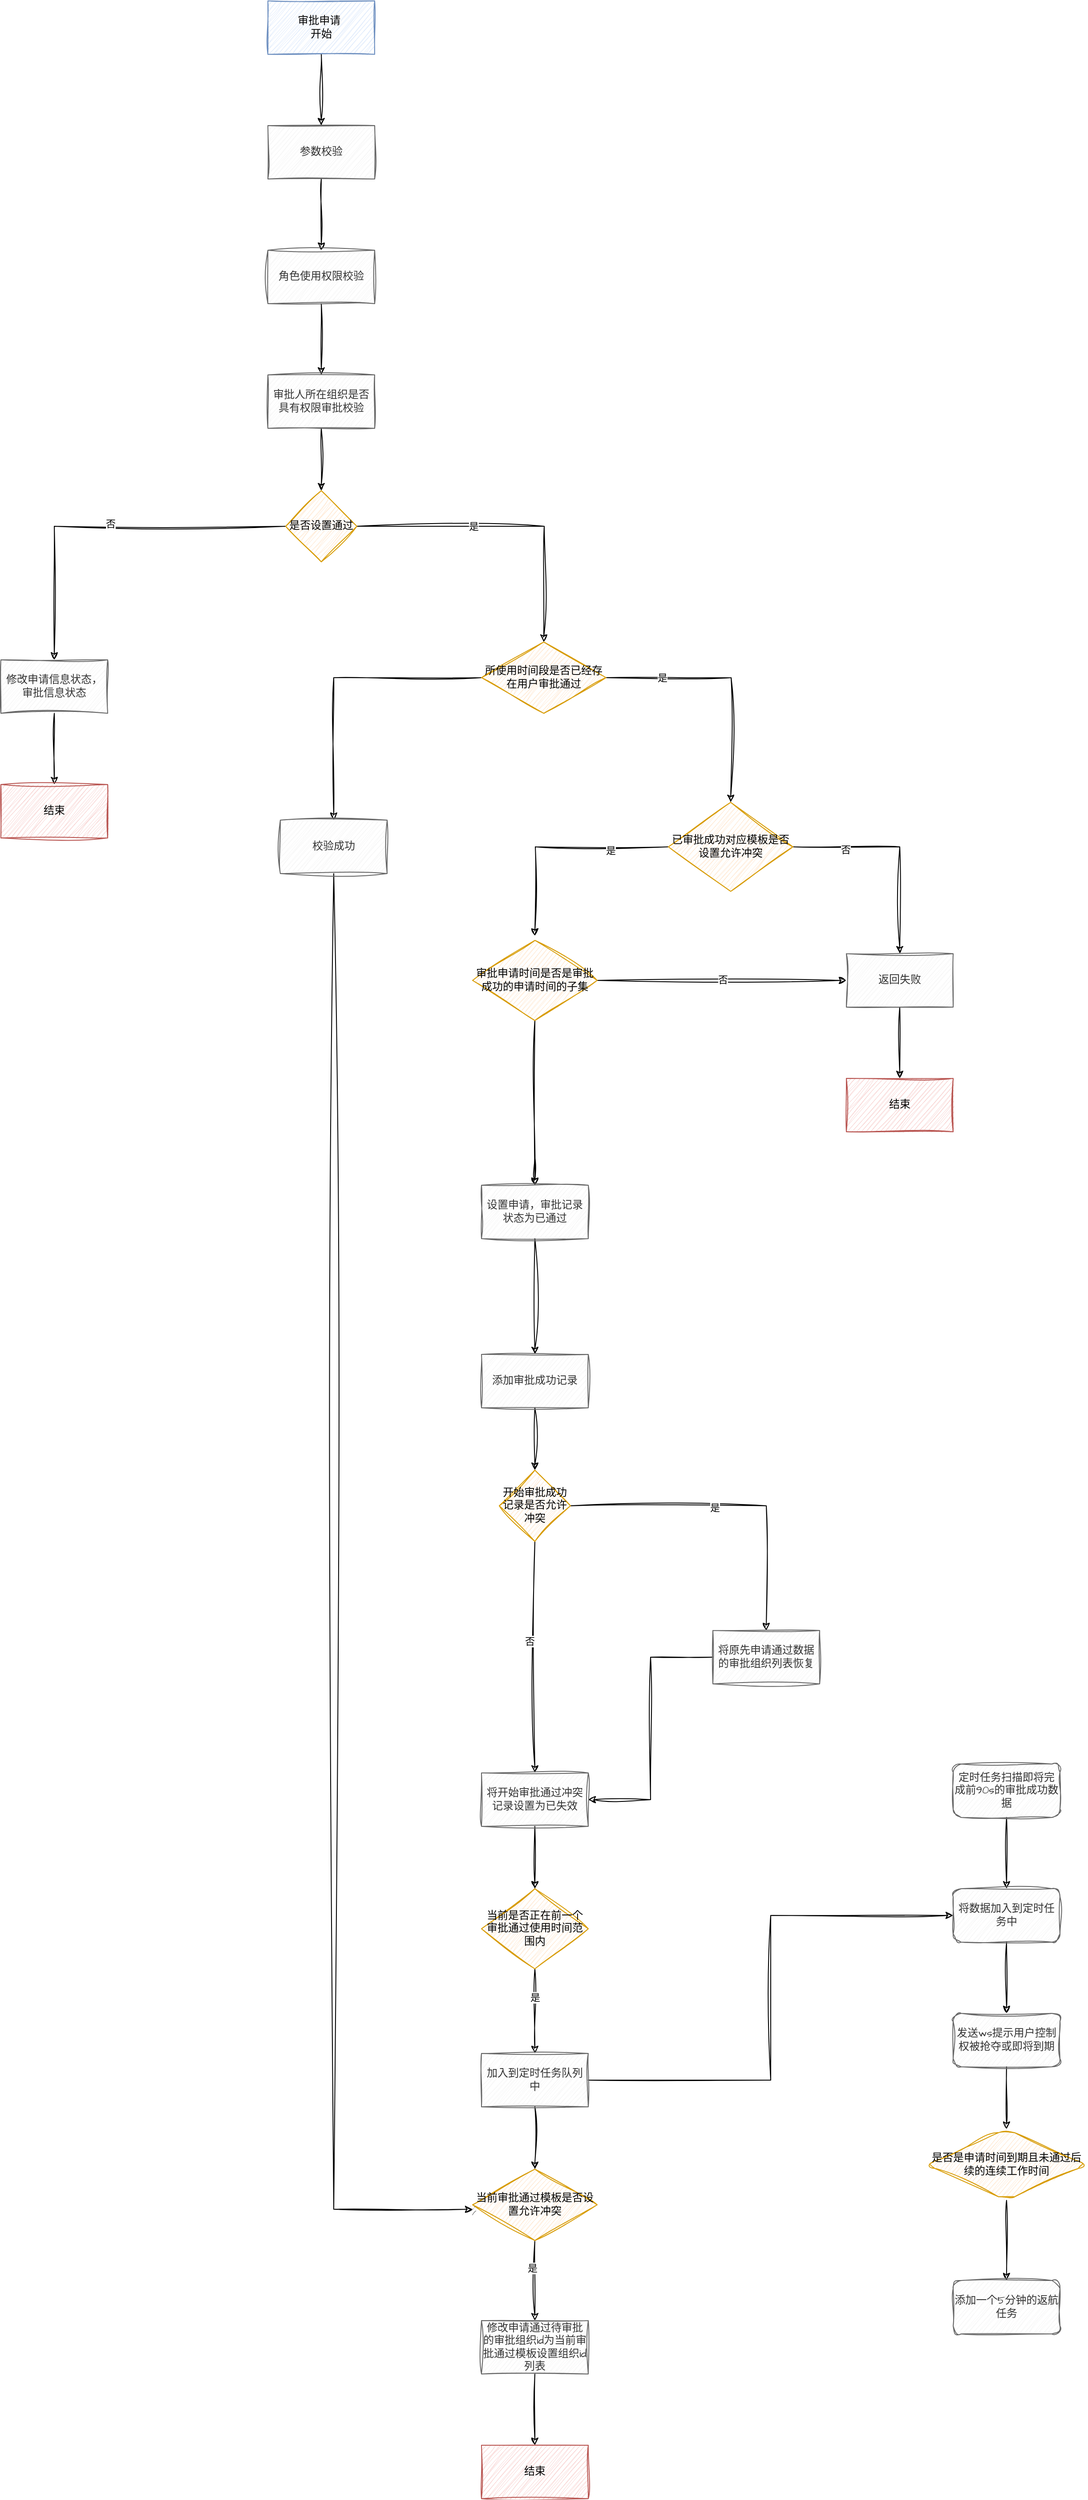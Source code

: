 <mxfile version="26.0.11">
  <diagram id="C5RBs43oDa-KdzZeNtuy" name="Page-1">
    <mxGraphModel dx="1061" dy="570" grid="1" gridSize="10" guides="1" tooltips="1" connect="1" arrows="1" fold="1" page="1" pageScale="1" pageWidth="827" pageHeight="1169" math="0" shadow="0">
      <root>
        <mxCell id="WIyWlLk6GJQsqaUBKTNV-0" />
        <mxCell id="WIyWlLk6GJQsqaUBKTNV-1" parent="WIyWlLk6GJQsqaUBKTNV-0" />
        <mxCell id="VaRAnJZeEG1DX4EoweuF-4" value="" style="edgeStyle=orthogonalEdgeStyle;rounded=0;sketch=1;hachureGap=4;jiggle=2;curveFitting=1;orthogonalLoop=1;jettySize=auto;html=1;fontFamily=Architects Daughter;fontSource=https%3A%2F%2Ffonts.googleapis.com%2Fcss%3Ffamily%3DArchitects%2BDaughter;" edge="1" parent="WIyWlLk6GJQsqaUBKTNV-1" source="VaRAnJZeEG1DX4EoweuF-2" target="VaRAnJZeEG1DX4EoweuF-3">
          <mxGeometry relative="1" as="geometry" />
        </mxCell>
        <mxCell id="VaRAnJZeEG1DX4EoweuF-2" value="审批申请&amp;nbsp;&lt;div&gt;开始&lt;/div&gt;" style="rounded=0;whiteSpace=wrap;html=1;sketch=1;hachureGap=4;jiggle=2;curveFitting=1;fontFamily=Architects Daughter;fontSource=https%3A%2F%2Ffonts.googleapis.com%2Fcss%3Ffamily%3DArchitects%2BDaughter;fillColor=#dae8fc;strokeColor=#6c8ebf;" vertex="1" parent="WIyWlLk6GJQsqaUBKTNV-1">
          <mxGeometry x="340" y="80" width="120" height="60" as="geometry" />
        </mxCell>
        <mxCell id="VaRAnJZeEG1DX4EoweuF-6" value="" style="edgeStyle=orthogonalEdgeStyle;rounded=0;sketch=1;hachureGap=4;jiggle=2;curveFitting=1;orthogonalLoop=1;jettySize=auto;html=1;fontFamily=Architects Daughter;fontSource=https%3A%2F%2Ffonts.googleapis.com%2Fcss%3Ffamily%3DArchitects%2BDaughter;" edge="1" parent="WIyWlLk6GJQsqaUBKTNV-1" source="VaRAnJZeEG1DX4EoweuF-3" target="VaRAnJZeEG1DX4EoweuF-5">
          <mxGeometry relative="1" as="geometry" />
        </mxCell>
        <mxCell id="VaRAnJZeEG1DX4EoweuF-3" value="参数校验" style="rounded=0;whiteSpace=wrap;html=1;sketch=1;hachureGap=4;jiggle=2;curveFitting=1;fontFamily=Architects Daughter;fontSource=https%3A%2F%2Ffonts.googleapis.com%2Fcss%3Ffamily%3DArchitects%2BDaughter;fillColor=#f5f5f5;strokeColor=#666666;fontColor=#333333;" vertex="1" parent="WIyWlLk6GJQsqaUBKTNV-1">
          <mxGeometry x="340" y="220" width="120" height="60" as="geometry" />
        </mxCell>
        <mxCell id="VaRAnJZeEG1DX4EoweuF-8" value="" style="edgeStyle=orthogonalEdgeStyle;rounded=0;sketch=1;hachureGap=4;jiggle=2;curveFitting=1;orthogonalLoop=1;jettySize=auto;html=1;fontFamily=Architects Daughter;fontSource=https%3A%2F%2Ffonts.googleapis.com%2Fcss%3Ffamily%3DArchitects%2BDaughter;" edge="1" parent="WIyWlLk6GJQsqaUBKTNV-1" source="VaRAnJZeEG1DX4EoweuF-5" target="VaRAnJZeEG1DX4EoweuF-7">
          <mxGeometry relative="1" as="geometry" />
        </mxCell>
        <mxCell id="VaRAnJZeEG1DX4EoweuF-5" value="角色使用权限校验" style="rounded=0;whiteSpace=wrap;html=1;sketch=1;hachureGap=4;jiggle=2;curveFitting=1;fontFamily=Architects Daughter;fontSource=https%3A%2F%2Ffonts.googleapis.com%2Fcss%3Ffamily%3DArchitects%2BDaughter;fillColor=#f5f5f5;strokeColor=#666666;fontColor=#333333;" vertex="1" parent="WIyWlLk6GJQsqaUBKTNV-1">
          <mxGeometry x="340" y="360" width="120" height="60" as="geometry" />
        </mxCell>
        <mxCell id="VaRAnJZeEG1DX4EoweuF-10" value="" style="edgeStyle=orthogonalEdgeStyle;rounded=0;sketch=1;hachureGap=4;jiggle=2;curveFitting=1;orthogonalLoop=1;jettySize=auto;html=1;fontFamily=Architects Daughter;fontSource=https%3A%2F%2Ffonts.googleapis.com%2Fcss%3Ffamily%3DArchitects%2BDaughter;" edge="1" parent="WIyWlLk6GJQsqaUBKTNV-1" source="VaRAnJZeEG1DX4EoweuF-7" target="VaRAnJZeEG1DX4EoweuF-9">
          <mxGeometry relative="1" as="geometry" />
        </mxCell>
        <mxCell id="VaRAnJZeEG1DX4EoweuF-7" value="审批人所在组织是否具有权限审批校验" style="rounded=0;whiteSpace=wrap;html=1;sketch=1;hachureGap=4;jiggle=2;curveFitting=1;fontFamily=Architects Daughter;fontSource=https%3A%2F%2Ffonts.googleapis.com%2Fcss%3Ffamily%3DArchitects%2BDaughter;fillColor=#f5f5f5;strokeColor=#666666;fontColor=#333333;" vertex="1" parent="WIyWlLk6GJQsqaUBKTNV-1">
          <mxGeometry x="340" y="500" width="120" height="60" as="geometry" />
        </mxCell>
        <mxCell id="VaRAnJZeEG1DX4EoweuF-12" value="" style="edgeStyle=orthogonalEdgeStyle;rounded=0;sketch=1;hachureGap=4;jiggle=2;curveFitting=1;orthogonalLoop=1;jettySize=auto;html=1;fontFamily=Architects Daughter;fontSource=https%3A%2F%2Ffonts.googleapis.com%2Fcss%3Ffamily%3DArchitects%2BDaughter;" edge="1" parent="WIyWlLk6GJQsqaUBKTNV-1" source="VaRAnJZeEG1DX4EoweuF-9" target="VaRAnJZeEG1DX4EoweuF-11">
          <mxGeometry relative="1" as="geometry" />
        </mxCell>
        <mxCell id="VaRAnJZeEG1DX4EoweuF-13" value="否" style="edgeLabel;html=1;align=center;verticalAlign=middle;resizable=0;points=[];sketch=1;hachureGap=4;jiggle=2;curveFitting=1;fontFamily=Architects Daughter;fontSource=https%3A%2F%2Ffonts.googleapis.com%2Fcss%3Ffamily%3DArchitects%2BDaughter;" vertex="1" connectable="0" parent="VaRAnJZeEG1DX4EoweuF-12">
          <mxGeometry x="-0.038" y="-3" relative="1" as="geometry">
            <mxPoint as="offset" />
          </mxGeometry>
        </mxCell>
        <mxCell id="VaRAnJZeEG1DX4EoweuF-14" style="edgeStyle=orthogonalEdgeStyle;rounded=0;sketch=1;hachureGap=4;jiggle=2;curveFitting=1;orthogonalLoop=1;jettySize=auto;html=1;fontFamily=Architects Daughter;fontSource=https%3A%2F%2Ffonts.googleapis.com%2Fcss%3Ffamily%3DArchitects%2BDaughter;" edge="1" parent="WIyWlLk6GJQsqaUBKTNV-1" source="VaRAnJZeEG1DX4EoweuF-9">
          <mxGeometry relative="1" as="geometry">
            <mxPoint x="650" y="800" as="targetPoint" />
          </mxGeometry>
        </mxCell>
        <mxCell id="VaRAnJZeEG1DX4EoweuF-16" value="是" style="edgeLabel;html=1;align=center;verticalAlign=middle;resizable=0;points=[];sketch=1;hachureGap=4;jiggle=2;curveFitting=1;fontFamily=Architects Daughter;fontSource=https%3A%2F%2Ffonts.googleapis.com%2Fcss%3Ffamily%3DArchitects%2BDaughter;" vertex="1" connectable="0" parent="VaRAnJZeEG1DX4EoweuF-14">
          <mxGeometry x="-0.231" relative="1" as="geometry">
            <mxPoint as="offset" />
          </mxGeometry>
        </mxCell>
        <mxCell id="VaRAnJZeEG1DX4EoweuF-9" value="是否设置通过" style="rhombus;whiteSpace=wrap;html=1;fontFamily=Architects Daughter;fillColor=#ffe6cc;strokeColor=#d79b00;rounded=0;sketch=1;hachureGap=4;jiggle=2;curveFitting=1;fontSource=https%3A%2F%2Ffonts.googleapis.com%2Fcss%3Ffamily%3DArchitects%2BDaughter;" vertex="1" parent="WIyWlLk6GJQsqaUBKTNV-1">
          <mxGeometry x="360" y="630" width="80" height="80" as="geometry" />
        </mxCell>
        <mxCell id="VaRAnJZeEG1DX4EoweuF-47" value="" style="edgeStyle=orthogonalEdgeStyle;rounded=0;sketch=1;hachureGap=4;jiggle=2;curveFitting=1;orthogonalLoop=1;jettySize=auto;html=1;fontFamily=Architects Daughter;fontSource=https%3A%2F%2Ffonts.googleapis.com%2Fcss%3Ffamily%3DArchitects%2BDaughter;" edge="1" parent="WIyWlLk6GJQsqaUBKTNV-1" source="VaRAnJZeEG1DX4EoweuF-11" target="VaRAnJZeEG1DX4EoweuF-46">
          <mxGeometry relative="1" as="geometry" />
        </mxCell>
        <mxCell id="VaRAnJZeEG1DX4EoweuF-11" value="修改申请信息状态，审批信息状态" style="whiteSpace=wrap;html=1;fontFamily=Architects Daughter;fillColor=#f5f5f5;strokeColor=#666666;fontColor=#333333;rounded=0;sketch=1;hachureGap=4;jiggle=2;curveFitting=1;fontSource=https%3A%2F%2Ffonts.googleapis.com%2Fcss%3Ffamily%3DArchitects%2BDaughter;" vertex="1" parent="WIyWlLk6GJQsqaUBKTNV-1">
          <mxGeometry x="40" y="820" width="120" height="60" as="geometry" />
        </mxCell>
        <mxCell id="VaRAnJZeEG1DX4EoweuF-20" style="edgeStyle=orthogonalEdgeStyle;rounded=0;sketch=1;hachureGap=4;jiggle=2;curveFitting=1;orthogonalLoop=1;jettySize=auto;html=1;fontFamily=Architects Daughter;fontSource=https%3A%2F%2Ffonts.googleapis.com%2Fcss%3Ffamily%3DArchitects%2BDaughter;" edge="1" parent="WIyWlLk6GJQsqaUBKTNV-1" source="VaRAnJZeEG1DX4EoweuF-17">
          <mxGeometry relative="1" as="geometry">
            <mxPoint x="860" y="980" as="targetPoint" />
          </mxGeometry>
        </mxCell>
        <mxCell id="VaRAnJZeEG1DX4EoweuF-22" value="是" style="edgeLabel;html=1;align=center;verticalAlign=middle;resizable=0;points=[];sketch=1;hachureGap=4;jiggle=2;curveFitting=1;fontFamily=Architects Daughter;fontSource=https%3A%2F%2Ffonts.googleapis.com%2Fcss%3Ffamily%3DArchitects%2BDaughter;" vertex="1" connectable="0" parent="VaRAnJZeEG1DX4EoweuF-20">
          <mxGeometry x="-0.551" relative="1" as="geometry">
            <mxPoint as="offset" />
          </mxGeometry>
        </mxCell>
        <mxCell id="VaRAnJZeEG1DX4EoweuF-95" style="edgeStyle=orthogonalEdgeStyle;rounded=0;sketch=1;hachureGap=4;jiggle=2;curveFitting=1;orthogonalLoop=1;jettySize=auto;html=1;exitX=0;exitY=0.5;exitDx=0;exitDy=0;entryX=0.5;entryY=0;entryDx=0;entryDy=0;fontFamily=Architects Daughter;fontSource=https%3A%2F%2Ffonts.googleapis.com%2Fcss%3Ffamily%3DArchitects%2BDaughter;" edge="1" parent="WIyWlLk6GJQsqaUBKTNV-1" source="VaRAnJZeEG1DX4EoweuF-17" target="VaRAnJZeEG1DX4EoweuF-21">
          <mxGeometry relative="1" as="geometry" />
        </mxCell>
        <mxCell id="VaRAnJZeEG1DX4EoweuF-17" value="所使用时间段是否已经存在用户审批通过" style="rhombus;whiteSpace=wrap;html=1;fontFamily=Architects Daughter;fillColor=#ffe6cc;strokeColor=#d79b00;rounded=0;sketch=1;hachureGap=4;jiggle=2;curveFitting=1;fontSource=https%3A%2F%2Ffonts.googleapis.com%2Fcss%3Ffamily%3DArchitects%2BDaughter;" vertex="1" parent="WIyWlLk6GJQsqaUBKTNV-1">
          <mxGeometry x="580" y="800" width="140" height="80" as="geometry" />
        </mxCell>
        <mxCell id="VaRAnJZeEG1DX4EoweuF-102" value="" style="edgeStyle=orthogonalEdgeStyle;rounded=0;sketch=1;hachureGap=4;jiggle=2;curveFitting=1;orthogonalLoop=1;jettySize=auto;html=1;fontFamily=Architects Daughter;fontSource=https%3A%2F%2Ffonts.googleapis.com%2Fcss%3Ffamily%3DArchitects%2BDaughter;" edge="1" parent="WIyWlLk6GJQsqaUBKTNV-1" source="VaRAnJZeEG1DX4EoweuF-21" target="VaRAnJZeEG1DX4EoweuF-101">
          <mxGeometry relative="1" as="geometry">
            <Array as="points">
              <mxPoint x="414" y="2560" />
            </Array>
          </mxGeometry>
        </mxCell>
        <mxCell id="VaRAnJZeEG1DX4EoweuF-21" value="校验成功" style="whiteSpace=wrap;html=1;fontFamily=Architects Daughter;fillColor=#f5f5f5;strokeColor=#666666;fontColor=#333333;rounded=0;sketch=1;hachureGap=4;jiggle=2;curveFitting=1;fontSource=https%3A%2F%2Ffonts.googleapis.com%2Fcss%3Ffamily%3DArchitects%2BDaughter;" vertex="1" parent="WIyWlLk6GJQsqaUBKTNV-1">
          <mxGeometry x="354" y="1000" width="120" height="60" as="geometry" />
        </mxCell>
        <mxCell id="VaRAnJZeEG1DX4EoweuF-27" value="" style="edgeStyle=orthogonalEdgeStyle;rounded=0;sketch=1;hachureGap=4;jiggle=2;curveFitting=1;orthogonalLoop=1;jettySize=auto;html=1;fontFamily=Architects Daughter;fontSource=https%3A%2F%2Ffonts.googleapis.com%2Fcss%3Ffamily%3DArchitects%2BDaughter;" edge="1" parent="WIyWlLk6GJQsqaUBKTNV-1" source="VaRAnJZeEG1DX4EoweuF-23" target="VaRAnJZeEG1DX4EoweuF-26">
          <mxGeometry relative="1" as="geometry" />
        </mxCell>
        <mxCell id="VaRAnJZeEG1DX4EoweuF-28" value="否" style="edgeLabel;html=1;align=center;verticalAlign=middle;resizable=0;points=[];sketch=1;hachureGap=4;jiggle=2;curveFitting=1;fontFamily=Architects Daughter;fontSource=https%3A%2F%2Ffonts.googleapis.com%2Fcss%3Ffamily%3DArchitects%2BDaughter;" vertex="1" connectable="0" parent="VaRAnJZeEG1DX4EoweuF-27">
          <mxGeometry x="-0.509" y="-3" relative="1" as="geometry">
            <mxPoint as="offset" />
          </mxGeometry>
        </mxCell>
        <mxCell id="VaRAnJZeEG1DX4EoweuF-33" value="" style="edgeStyle=orthogonalEdgeStyle;rounded=0;sketch=1;hachureGap=4;jiggle=2;curveFitting=1;orthogonalLoop=1;jettySize=auto;html=1;fontFamily=Architects Daughter;fontSource=https%3A%2F%2Ffonts.googleapis.com%2Fcss%3Ffamily%3DArchitects%2BDaughter;" edge="1" parent="WIyWlLk6GJQsqaUBKTNV-1" source="VaRAnJZeEG1DX4EoweuF-23">
          <mxGeometry relative="1" as="geometry">
            <mxPoint x="640" y="1130" as="targetPoint" />
          </mxGeometry>
        </mxCell>
        <mxCell id="VaRAnJZeEG1DX4EoweuF-34" value="是" style="edgeLabel;html=1;align=center;verticalAlign=middle;resizable=0;points=[];sketch=1;hachureGap=4;jiggle=2;curveFitting=1;fontFamily=Architects Daughter;fontSource=https%3A%2F%2Ffonts.googleapis.com%2Fcss%3Ffamily%3DArchitects%2BDaughter;" vertex="1" connectable="0" parent="VaRAnJZeEG1DX4EoweuF-33">
          <mxGeometry x="-0.475" y="4" relative="1" as="geometry">
            <mxPoint as="offset" />
          </mxGeometry>
        </mxCell>
        <mxCell id="VaRAnJZeEG1DX4EoweuF-23" value="已审批成功对应模板是否设置允许冲突" style="rhombus;whiteSpace=wrap;html=1;fontFamily=Architects Daughter;fillColor=#ffe6cc;strokeColor=#d79b00;rounded=0;sketch=1;hachureGap=4;jiggle=2;curveFitting=1;fontSource=https%3A%2F%2Ffonts.googleapis.com%2Fcss%3Ffamily%3DArchitects%2BDaughter;" vertex="1" parent="WIyWlLk6GJQsqaUBKTNV-1">
          <mxGeometry x="790" y="980" width="140" height="100" as="geometry" />
        </mxCell>
        <mxCell id="VaRAnJZeEG1DX4EoweuF-49" value="" style="edgeStyle=orthogonalEdgeStyle;rounded=0;sketch=1;hachureGap=4;jiggle=2;curveFitting=1;orthogonalLoop=1;jettySize=auto;html=1;fontFamily=Architects Daughter;fontSource=https%3A%2F%2Ffonts.googleapis.com%2Fcss%3Ffamily%3DArchitects%2BDaughter;" edge="1" parent="WIyWlLk6GJQsqaUBKTNV-1" source="VaRAnJZeEG1DX4EoweuF-26" target="VaRAnJZeEG1DX4EoweuF-48">
          <mxGeometry relative="1" as="geometry" />
        </mxCell>
        <mxCell id="VaRAnJZeEG1DX4EoweuF-26" value="返回失败" style="whiteSpace=wrap;html=1;fontFamily=Architects Daughter;fillColor=#f5f5f5;strokeColor=#666666;fontColor=#333333;rounded=0;sketch=1;hachureGap=4;jiggle=2;curveFitting=1;fontSource=https%3A%2F%2Ffonts.googleapis.com%2Fcss%3Ffamily%3DArchitects%2BDaughter;" vertex="1" parent="WIyWlLk6GJQsqaUBKTNV-1">
          <mxGeometry x="990" y="1150" width="120" height="60" as="geometry" />
        </mxCell>
        <mxCell id="VaRAnJZeEG1DX4EoweuF-36" style="edgeStyle=orthogonalEdgeStyle;rounded=0;sketch=1;hachureGap=4;jiggle=2;curveFitting=1;orthogonalLoop=1;jettySize=auto;html=1;entryX=0;entryY=0.5;entryDx=0;entryDy=0;fontFamily=Architects Daughter;fontSource=https%3A%2F%2Ffonts.googleapis.com%2Fcss%3Ffamily%3DArchitects%2BDaughter;" edge="1" parent="WIyWlLk6GJQsqaUBKTNV-1" source="VaRAnJZeEG1DX4EoweuF-35" target="VaRAnJZeEG1DX4EoweuF-26">
          <mxGeometry relative="1" as="geometry" />
        </mxCell>
        <mxCell id="VaRAnJZeEG1DX4EoweuF-37" value="否" style="edgeLabel;html=1;align=center;verticalAlign=middle;resizable=0;points=[];sketch=1;hachureGap=4;jiggle=2;curveFitting=1;fontFamily=Architects Daughter;fontSource=https%3A%2F%2Ffonts.googleapis.com%2Fcss%3Ffamily%3DArchitects%2BDaughter;" vertex="1" connectable="0" parent="VaRAnJZeEG1DX4EoweuF-36">
          <mxGeometry x="0.003" y="1" relative="1" as="geometry">
            <mxPoint as="offset" />
          </mxGeometry>
        </mxCell>
        <mxCell id="VaRAnJZeEG1DX4EoweuF-65" style="edgeStyle=orthogonalEdgeStyle;rounded=0;sketch=1;hachureGap=4;jiggle=2;curveFitting=1;orthogonalLoop=1;jettySize=auto;html=1;exitX=0.5;exitY=1;exitDx=0;exitDy=0;entryX=0.5;entryY=0;entryDx=0;entryDy=0;fontFamily=Architects Daughter;fontSource=https%3A%2F%2Ffonts.googleapis.com%2Fcss%3Ffamily%3DArchitects%2BDaughter;" edge="1" parent="WIyWlLk6GJQsqaUBKTNV-1" source="VaRAnJZeEG1DX4EoweuF-35" target="VaRAnJZeEG1DX4EoweuF-42">
          <mxGeometry relative="1" as="geometry" />
        </mxCell>
        <mxCell id="VaRAnJZeEG1DX4EoweuF-35" value="审批申请时间是否是审批成功的申请时间的子集" style="rhombus;whiteSpace=wrap;html=1;fontFamily=Architects Daughter;fillColor=#ffe6cc;strokeColor=#d79b00;rounded=0;sketch=1;hachureGap=4;jiggle=2;curveFitting=1;fontSource=https%3A%2F%2Ffonts.googleapis.com%2Fcss%3Ffamily%3DArchitects%2BDaughter;" vertex="1" parent="WIyWlLk6GJQsqaUBKTNV-1">
          <mxGeometry x="570" y="1135" width="140" height="90" as="geometry" />
        </mxCell>
        <mxCell id="VaRAnJZeEG1DX4EoweuF-43" value="" style="edgeStyle=orthogonalEdgeStyle;rounded=0;sketch=1;hachureGap=4;jiggle=2;curveFitting=1;orthogonalLoop=1;jettySize=auto;html=1;fontFamily=Architects Daughter;fontSource=https%3A%2F%2Ffonts.googleapis.com%2Fcss%3Ffamily%3DArchitects%2BDaughter;" edge="1" parent="WIyWlLk6GJQsqaUBKTNV-1" target="VaRAnJZeEG1DX4EoweuF-42">
          <mxGeometry relative="1" as="geometry">
            <mxPoint x="640" y="1380" as="sourcePoint" />
            <Array as="points">
              <mxPoint x="641" y="1450" />
            </Array>
          </mxGeometry>
        </mxCell>
        <mxCell id="VaRAnJZeEG1DX4EoweuF-45" value="" style="edgeStyle=orthogonalEdgeStyle;rounded=0;sketch=1;hachureGap=4;jiggle=2;curveFitting=1;orthogonalLoop=1;jettySize=auto;html=1;fontFamily=Architects Daughter;fontSource=https%3A%2F%2Ffonts.googleapis.com%2Fcss%3Ffamily%3DArchitects%2BDaughter;" edge="1" parent="WIyWlLk6GJQsqaUBKTNV-1" source="VaRAnJZeEG1DX4EoweuF-42" target="VaRAnJZeEG1DX4EoweuF-44">
          <mxGeometry relative="1" as="geometry" />
        </mxCell>
        <mxCell id="VaRAnJZeEG1DX4EoweuF-42" value="设置申请，审批记录状态为已通过" style="whiteSpace=wrap;html=1;fontFamily=Architects Daughter;fillColor=#f5f5f5;strokeColor=#666666;fontColor=#333333;rounded=0;sketch=1;hachureGap=4;jiggle=2;curveFitting=1;fontSource=https%3A%2F%2Ffonts.googleapis.com%2Fcss%3Ffamily%3DArchitects%2BDaughter;" vertex="1" parent="WIyWlLk6GJQsqaUBKTNV-1">
          <mxGeometry x="580" y="1410" width="120" height="60" as="geometry" />
        </mxCell>
        <mxCell id="VaRAnJZeEG1DX4EoweuF-55" value="" style="edgeStyle=orthogonalEdgeStyle;rounded=0;sketch=1;hachureGap=4;jiggle=2;curveFitting=1;orthogonalLoop=1;jettySize=auto;html=1;fontFamily=Architects Daughter;fontSource=https%3A%2F%2Ffonts.googleapis.com%2Fcss%3Ffamily%3DArchitects%2BDaughter;" edge="1" parent="WIyWlLk6GJQsqaUBKTNV-1" source="VaRAnJZeEG1DX4EoweuF-44" target="VaRAnJZeEG1DX4EoweuF-54">
          <mxGeometry relative="1" as="geometry" />
        </mxCell>
        <mxCell id="VaRAnJZeEG1DX4EoweuF-44" value="添加审批成功记录" style="whiteSpace=wrap;html=1;fontFamily=Architects Daughter;fillColor=#f5f5f5;strokeColor=#666666;fontColor=#333333;rounded=0;sketch=1;hachureGap=4;jiggle=2;curveFitting=1;fontSource=https%3A%2F%2Ffonts.googleapis.com%2Fcss%3Ffamily%3DArchitects%2BDaughter;" vertex="1" parent="WIyWlLk6GJQsqaUBKTNV-1">
          <mxGeometry x="580" y="1600" width="120" height="60" as="geometry" />
        </mxCell>
        <mxCell id="VaRAnJZeEG1DX4EoweuF-46" value="结束" style="whiteSpace=wrap;html=1;fontFamily=Architects Daughter;fillColor=#f8cecc;strokeColor=#b85450;rounded=0;sketch=1;hachureGap=4;jiggle=2;curveFitting=1;fontSource=https%3A%2F%2Ffonts.googleapis.com%2Fcss%3Ffamily%3DArchitects%2BDaughter;" vertex="1" parent="WIyWlLk6GJQsqaUBKTNV-1">
          <mxGeometry x="40" y="960" width="120" height="60" as="geometry" />
        </mxCell>
        <mxCell id="VaRAnJZeEG1DX4EoweuF-48" value="结束" style="whiteSpace=wrap;html=1;fontFamily=Architects Daughter;fillColor=#f8cecc;strokeColor=#b85450;rounded=0;sketch=1;hachureGap=4;jiggle=2;curveFitting=1;fontSource=https%3A%2F%2Ffonts.googleapis.com%2Fcss%3Ffamily%3DArchitects%2BDaughter;" vertex="1" parent="WIyWlLk6GJQsqaUBKTNV-1">
          <mxGeometry x="990" y="1290" width="120" height="60" as="geometry" />
        </mxCell>
        <mxCell id="VaRAnJZeEG1DX4EoweuF-58" value="" style="edgeStyle=orthogonalEdgeStyle;rounded=0;sketch=1;hachureGap=4;jiggle=2;curveFitting=1;orthogonalLoop=1;jettySize=auto;html=1;fontFamily=Architects Daughter;fontSource=https%3A%2F%2Ffonts.googleapis.com%2Fcss%3Ffamily%3DArchitects%2BDaughter;" edge="1" parent="WIyWlLk6GJQsqaUBKTNV-1" source="VaRAnJZeEG1DX4EoweuF-54" target="VaRAnJZeEG1DX4EoweuF-57">
          <mxGeometry relative="1" as="geometry" />
        </mxCell>
        <mxCell id="VaRAnJZeEG1DX4EoweuF-59" value="是" style="edgeLabel;html=1;align=center;verticalAlign=middle;resizable=0;points=[];sketch=1;hachureGap=4;jiggle=2;curveFitting=1;fontFamily=Architects Daughter;fontSource=https%3A%2F%2Ffonts.googleapis.com%2Fcss%3Ffamily%3DArchitects%2BDaughter;" vertex="1" connectable="0" parent="VaRAnJZeEG1DX4EoweuF-58">
          <mxGeometry x="-0.104" y="-2" relative="1" as="geometry">
            <mxPoint as="offset" />
          </mxGeometry>
        </mxCell>
        <mxCell id="VaRAnJZeEG1DX4EoweuF-63" value="" style="edgeStyle=orthogonalEdgeStyle;rounded=0;sketch=1;hachureGap=4;jiggle=2;curveFitting=1;orthogonalLoop=1;jettySize=auto;html=1;fontFamily=Architects Daughter;fontSource=https%3A%2F%2Ffonts.googleapis.com%2Fcss%3Ffamily%3DArchitects%2BDaughter;" edge="1" parent="WIyWlLk6GJQsqaUBKTNV-1" source="VaRAnJZeEG1DX4EoweuF-54" target="VaRAnJZeEG1DX4EoweuF-62">
          <mxGeometry relative="1" as="geometry" />
        </mxCell>
        <mxCell id="VaRAnJZeEG1DX4EoweuF-64" value="否" style="edgeLabel;html=1;align=center;verticalAlign=middle;resizable=0;points=[];sketch=1;hachureGap=4;jiggle=2;curveFitting=1;fontFamily=Architects Daughter;fontSource=https%3A%2F%2Ffonts.googleapis.com%2Fcss%3Ffamily%3DArchitects%2BDaughter;" vertex="1" connectable="0" parent="VaRAnJZeEG1DX4EoweuF-63">
          <mxGeometry x="-0.142" y="-6" relative="1" as="geometry">
            <mxPoint as="offset" />
          </mxGeometry>
        </mxCell>
        <mxCell id="VaRAnJZeEG1DX4EoweuF-54" value="开始审批成功记录是否允许冲突" style="rhombus;whiteSpace=wrap;html=1;fontFamily=Architects Daughter;fillColor=#ffe6cc;strokeColor=#d79b00;rounded=0;sketch=1;hachureGap=4;jiggle=2;curveFitting=1;fontSource=https%3A%2F%2Ffonts.googleapis.com%2Fcss%3Ffamily%3DArchitects%2BDaughter;" vertex="1" parent="WIyWlLk6GJQsqaUBKTNV-1">
          <mxGeometry x="600" y="1730" width="80" height="80" as="geometry" />
        </mxCell>
        <mxCell id="VaRAnJZeEG1DX4EoweuF-67" style="edgeStyle=orthogonalEdgeStyle;rounded=0;sketch=1;hachureGap=4;jiggle=2;curveFitting=1;orthogonalLoop=1;jettySize=auto;html=1;entryX=1;entryY=0.5;entryDx=0;entryDy=0;fontFamily=Architects Daughter;fontSource=https%3A%2F%2Ffonts.googleapis.com%2Fcss%3Ffamily%3DArchitects%2BDaughter;" edge="1" parent="WIyWlLk6GJQsqaUBKTNV-1" source="VaRAnJZeEG1DX4EoweuF-57" target="VaRAnJZeEG1DX4EoweuF-62">
          <mxGeometry relative="1" as="geometry" />
        </mxCell>
        <mxCell id="VaRAnJZeEG1DX4EoweuF-57" value="将原先申请通过数据的审批组织列表恢复" style="whiteSpace=wrap;html=1;fontFamily=Architects Daughter;fillColor=#f5f5f5;strokeColor=#666666;rounded=0;sketch=1;hachureGap=4;jiggle=2;curveFitting=1;fontSource=https%3A%2F%2Ffonts.googleapis.com%2Fcss%3Ffamily%3DArchitects%2BDaughter;fontColor=#333333;" vertex="1" parent="WIyWlLk6GJQsqaUBKTNV-1">
          <mxGeometry x="840" y="1910" width="120" height="60" as="geometry" />
        </mxCell>
        <mxCell id="VaRAnJZeEG1DX4EoweuF-71" value="" style="edgeStyle=orthogonalEdgeStyle;rounded=0;sketch=1;hachureGap=4;jiggle=2;curveFitting=1;orthogonalLoop=1;jettySize=auto;html=1;fontFamily=Architects Daughter;fontSource=https%3A%2F%2Ffonts.googleapis.com%2Fcss%3Ffamily%3DArchitects%2BDaughter;" edge="1" parent="WIyWlLk6GJQsqaUBKTNV-1" source="VaRAnJZeEG1DX4EoweuF-62" target="VaRAnJZeEG1DX4EoweuF-70">
          <mxGeometry relative="1" as="geometry" />
        </mxCell>
        <mxCell id="VaRAnJZeEG1DX4EoweuF-62" value="将开始审批通过冲突记录设置为已失效" style="whiteSpace=wrap;html=1;fontFamily=Architects Daughter;fillColor=#f5f5f5;strokeColor=#666666;rounded=0;sketch=1;hachureGap=4;jiggle=2;curveFitting=1;fontSource=https%3A%2F%2Ffonts.googleapis.com%2Fcss%3Ffamily%3DArchitects%2BDaughter;fontColor=#333333;" vertex="1" parent="WIyWlLk6GJQsqaUBKTNV-1">
          <mxGeometry x="580" y="2070" width="120" height="60" as="geometry" />
        </mxCell>
        <mxCell id="VaRAnJZeEG1DX4EoweuF-73" value="" style="edgeStyle=orthogonalEdgeStyle;rounded=0;sketch=1;hachureGap=4;jiggle=2;curveFitting=1;orthogonalLoop=1;jettySize=auto;html=1;fontFamily=Architects Daughter;fontSource=https%3A%2F%2Ffonts.googleapis.com%2Fcss%3Ffamily%3DArchitects%2BDaughter;" edge="1" parent="WIyWlLk6GJQsqaUBKTNV-1" source="VaRAnJZeEG1DX4EoweuF-70" target="VaRAnJZeEG1DX4EoweuF-72">
          <mxGeometry relative="1" as="geometry" />
        </mxCell>
        <mxCell id="VaRAnJZeEG1DX4EoweuF-74" value="是" style="edgeLabel;html=1;align=center;verticalAlign=middle;resizable=0;points=[];sketch=1;hachureGap=4;jiggle=2;curveFitting=1;fontFamily=Architects Daughter;fontSource=https%3A%2F%2Ffonts.googleapis.com%2Fcss%3Ffamily%3DArchitects%2BDaughter;" vertex="1" connectable="0" parent="VaRAnJZeEG1DX4EoweuF-73">
          <mxGeometry x="-0.326" relative="1" as="geometry">
            <mxPoint as="offset" />
          </mxGeometry>
        </mxCell>
        <mxCell id="VaRAnJZeEG1DX4EoweuF-70" value="当前是否正在前一个审批通过使用时间范围内" style="rhombus;whiteSpace=wrap;html=1;fontFamily=Architects Daughter;fillColor=#ffe6cc;strokeColor=#d79b00;rounded=0;sketch=1;hachureGap=4;jiggle=2;curveFitting=1;fontSource=https%3A%2F%2Ffonts.googleapis.com%2Fcss%3Ffamily%3DArchitects%2BDaughter;" vertex="1" parent="WIyWlLk6GJQsqaUBKTNV-1">
          <mxGeometry x="580" y="2200" width="120" height="90" as="geometry" />
        </mxCell>
        <mxCell id="VaRAnJZeEG1DX4EoweuF-76" value="" style="edgeStyle=orthogonalEdgeStyle;rounded=0;sketch=1;hachureGap=4;jiggle=2;curveFitting=1;orthogonalLoop=1;jettySize=auto;html=1;fontFamily=Architects Daughter;fontSource=https%3A%2F%2Ffonts.googleapis.com%2Fcss%3Ffamily%3DArchitects%2BDaughter;" edge="1" parent="WIyWlLk6GJQsqaUBKTNV-1" source="VaRAnJZeEG1DX4EoweuF-72" target="VaRAnJZeEG1DX4EoweuF-75">
          <mxGeometry relative="1" as="geometry" />
        </mxCell>
        <mxCell id="VaRAnJZeEG1DX4EoweuF-87" style="edgeStyle=orthogonalEdgeStyle;rounded=0;sketch=1;hachureGap=4;jiggle=2;curveFitting=1;orthogonalLoop=1;jettySize=auto;html=1;exitX=1;exitY=0.5;exitDx=0;exitDy=0;entryX=0;entryY=0.5;entryDx=0;entryDy=0;fontFamily=Architects Daughter;fontSource=https%3A%2F%2Ffonts.googleapis.com%2Fcss%3Ffamily%3DArchitects%2BDaughter;" edge="1" parent="WIyWlLk6GJQsqaUBKTNV-1" source="VaRAnJZeEG1DX4EoweuF-72" target="VaRAnJZeEG1DX4EoweuF-83">
          <mxGeometry relative="1" as="geometry" />
        </mxCell>
        <mxCell id="VaRAnJZeEG1DX4EoweuF-72" value="加入到定时任务队列中" style="whiteSpace=wrap;html=1;fontFamily=Architects Daughter;fillColor=#f5f5f5;strokeColor=#666666;rounded=0;sketch=1;hachureGap=4;jiggle=2;curveFitting=1;fontSource=https%3A%2F%2Ffonts.googleapis.com%2Fcss%3Ffamily%3DArchitects%2BDaughter;fontColor=#333333;" vertex="1" parent="WIyWlLk6GJQsqaUBKTNV-1">
          <mxGeometry x="580" y="2385" width="120" height="60" as="geometry" />
        </mxCell>
        <mxCell id="VaRAnJZeEG1DX4EoweuF-78" value="" style="edgeStyle=orthogonalEdgeStyle;rounded=0;sketch=1;hachureGap=4;jiggle=2;curveFitting=1;orthogonalLoop=1;jettySize=auto;html=1;fontFamily=Architects Daughter;fontSource=https%3A%2F%2Ffonts.googleapis.com%2Fcss%3Ffamily%3DArchitects%2BDaughter;" edge="1" parent="WIyWlLk6GJQsqaUBKTNV-1" source="VaRAnJZeEG1DX4EoweuF-75" target="VaRAnJZeEG1DX4EoweuF-77">
          <mxGeometry relative="1" as="geometry" />
        </mxCell>
        <mxCell id="VaRAnJZeEG1DX4EoweuF-79" value="是" style="edgeLabel;html=1;align=center;verticalAlign=middle;resizable=0;points=[];sketch=1;hachureGap=4;jiggle=2;curveFitting=1;fontFamily=Architects Daughter;fontSource=https%3A%2F%2Ffonts.googleapis.com%2Fcss%3Ffamily%3DArchitects%2BDaughter;" vertex="1" connectable="0" parent="VaRAnJZeEG1DX4EoweuF-78">
          <mxGeometry x="-0.311" y="-3" relative="1" as="geometry">
            <mxPoint as="offset" />
          </mxGeometry>
        </mxCell>
        <mxCell id="VaRAnJZeEG1DX4EoweuF-75" value="当前审批通过模板是否设置允许冲突" style="rhombus;whiteSpace=wrap;html=1;fontFamily=Architects Daughter;fillColor=#ffe6cc;strokeColor=#d79b00;rounded=0;sketch=1;hachureGap=4;jiggle=2;curveFitting=1;fontSource=https%3A%2F%2Ffonts.googleapis.com%2Fcss%3Ffamily%3DArchitects%2BDaughter;" vertex="1" parent="WIyWlLk6GJQsqaUBKTNV-1">
          <mxGeometry x="570" y="2515" width="140" height="80" as="geometry" />
        </mxCell>
        <mxCell id="VaRAnJZeEG1DX4EoweuF-93" value="" style="edgeStyle=orthogonalEdgeStyle;rounded=0;sketch=1;hachureGap=4;jiggle=2;curveFitting=1;orthogonalLoop=1;jettySize=auto;html=1;fontFamily=Architects Daughter;fontSource=https%3A%2F%2Ffonts.googleapis.com%2Fcss%3Ffamily%3DArchitects%2BDaughter;" edge="1" parent="WIyWlLk6GJQsqaUBKTNV-1" source="VaRAnJZeEG1DX4EoweuF-77" target="VaRAnJZeEG1DX4EoweuF-92">
          <mxGeometry relative="1" as="geometry" />
        </mxCell>
        <mxCell id="VaRAnJZeEG1DX4EoweuF-77" value="修改申请通过待审批的审批组织id为当前审批通过模板设置组织id列表" style="whiteSpace=wrap;html=1;fontFamily=Architects Daughter;fillColor=#f5f5f5;strokeColor=#666666;fontColor=#333333;rounded=0;sketch=1;hachureGap=4;jiggle=2;curveFitting=1;fontSource=https%3A%2F%2Ffonts.googleapis.com%2Fcss%3Ffamily%3DArchitects%2BDaughter;" vertex="1" parent="WIyWlLk6GJQsqaUBKTNV-1">
          <mxGeometry x="580" y="2685" width="120" height="60" as="geometry" />
        </mxCell>
        <mxCell id="VaRAnJZeEG1DX4EoweuF-84" value="" style="edgeStyle=orthogonalEdgeStyle;rounded=0;sketch=1;hachureGap=4;jiggle=2;curveFitting=1;orthogonalLoop=1;jettySize=auto;html=1;fontFamily=Architects Daughter;fontSource=https%3A%2F%2Ffonts.googleapis.com%2Fcss%3Ffamily%3DArchitects%2BDaughter;" edge="1" parent="WIyWlLk6GJQsqaUBKTNV-1" source="VaRAnJZeEG1DX4EoweuF-81" target="VaRAnJZeEG1DX4EoweuF-83">
          <mxGeometry relative="1" as="geometry" />
        </mxCell>
        <mxCell id="VaRAnJZeEG1DX4EoweuF-81" value="定时任务扫描即将完成前90s的审批成功数据" style="rounded=1;whiteSpace=wrap;html=1;sketch=1;hachureGap=4;jiggle=2;curveFitting=1;fontFamily=Architects Daughter;fontSource=https%3A%2F%2Ffonts.googleapis.com%2Fcss%3Ffamily%3DArchitects%2BDaughter;fillColor=#f5f5f5;fontColor=#333333;strokeColor=#666666;" vertex="1" parent="WIyWlLk6GJQsqaUBKTNV-1">
          <mxGeometry x="1110" y="2060" width="120" height="60" as="geometry" />
        </mxCell>
        <mxCell id="VaRAnJZeEG1DX4EoweuF-86" value="" style="edgeStyle=orthogonalEdgeStyle;rounded=0;sketch=1;hachureGap=4;jiggle=2;curveFitting=1;orthogonalLoop=1;jettySize=auto;html=1;fontFamily=Architects Daughter;fontSource=https%3A%2F%2Ffonts.googleapis.com%2Fcss%3Ffamily%3DArchitects%2BDaughter;" edge="1" parent="WIyWlLk6GJQsqaUBKTNV-1" source="VaRAnJZeEG1DX4EoweuF-83" target="VaRAnJZeEG1DX4EoweuF-85">
          <mxGeometry relative="1" as="geometry" />
        </mxCell>
        <mxCell id="VaRAnJZeEG1DX4EoweuF-83" value="将数据加入到定时任务中" style="whiteSpace=wrap;html=1;fontFamily=Architects Daughter;fillColor=#f5f5f5;strokeColor=#666666;fontColor=#333333;rounded=1;sketch=1;hachureGap=4;jiggle=2;curveFitting=1;fontSource=https%3A%2F%2Ffonts.googleapis.com%2Fcss%3Ffamily%3DArchitects%2BDaughter;" vertex="1" parent="WIyWlLk6GJQsqaUBKTNV-1">
          <mxGeometry x="1110" y="2200" width="120" height="60" as="geometry" />
        </mxCell>
        <mxCell id="VaRAnJZeEG1DX4EoweuF-89" value="" style="edgeStyle=orthogonalEdgeStyle;rounded=0;sketch=1;hachureGap=4;jiggle=2;curveFitting=1;orthogonalLoop=1;jettySize=auto;html=1;fontFamily=Architects Daughter;fontSource=https%3A%2F%2Ffonts.googleapis.com%2Fcss%3Ffamily%3DArchitects%2BDaughter;" edge="1" parent="WIyWlLk6GJQsqaUBKTNV-1" source="VaRAnJZeEG1DX4EoweuF-85" target="VaRAnJZeEG1DX4EoweuF-88">
          <mxGeometry relative="1" as="geometry" />
        </mxCell>
        <mxCell id="VaRAnJZeEG1DX4EoweuF-85" value="发送ws提示用户控制权被抢夺或即将到期" style="whiteSpace=wrap;html=1;fontFamily=Architects Daughter;fillColor=#f5f5f5;strokeColor=#666666;fontColor=#333333;rounded=1;sketch=1;hachureGap=4;jiggle=2;curveFitting=1;fontSource=https%3A%2F%2Ffonts.googleapis.com%2Fcss%3Ffamily%3DArchitects%2BDaughter;" vertex="1" parent="WIyWlLk6GJQsqaUBKTNV-1">
          <mxGeometry x="1110" y="2340" width="120" height="60" as="geometry" />
        </mxCell>
        <mxCell id="VaRAnJZeEG1DX4EoweuF-91" value="" style="edgeStyle=orthogonalEdgeStyle;rounded=0;sketch=1;hachureGap=4;jiggle=2;curveFitting=1;orthogonalLoop=1;jettySize=auto;html=1;fontFamily=Architects Daughter;fontSource=https%3A%2F%2Ffonts.googleapis.com%2Fcss%3Ffamily%3DArchitects%2BDaughter;" edge="1" parent="WIyWlLk6GJQsqaUBKTNV-1" source="VaRAnJZeEG1DX4EoweuF-88" target="VaRAnJZeEG1DX4EoweuF-90">
          <mxGeometry relative="1" as="geometry" />
        </mxCell>
        <mxCell id="VaRAnJZeEG1DX4EoweuF-88" value="是否是申请时间到期且未通过后续的连续工作时间" style="rhombus;whiteSpace=wrap;html=1;fontFamily=Architects Daughter;fillColor=#ffe6cc;strokeColor=#d79b00;rounded=1;sketch=1;hachureGap=4;jiggle=2;curveFitting=1;fontSource=https%3A%2F%2Ffonts.googleapis.com%2Fcss%3Ffamily%3DArchitects%2BDaughter;" vertex="1" parent="WIyWlLk6GJQsqaUBKTNV-1">
          <mxGeometry x="1080" y="2470" width="180" height="80" as="geometry" />
        </mxCell>
        <mxCell id="VaRAnJZeEG1DX4EoweuF-90" value="添加一个5分钟的返航任务" style="whiteSpace=wrap;html=1;fontFamily=Architects Daughter;fillColor=#f5f5f5;strokeColor=#666666;rounded=1;sketch=1;hachureGap=4;jiggle=2;curveFitting=1;fontSource=https%3A%2F%2Ffonts.googleapis.com%2Fcss%3Ffamily%3DArchitects%2BDaughter;fontColor=#333333;" vertex="1" parent="WIyWlLk6GJQsqaUBKTNV-1">
          <mxGeometry x="1110" y="2640" width="120" height="60" as="geometry" />
        </mxCell>
        <mxCell id="VaRAnJZeEG1DX4EoweuF-92" value="结束" style="whiteSpace=wrap;html=1;fontFamily=Architects Daughter;fillColor=#f8cecc;strokeColor=#b85450;rounded=0;sketch=1;hachureGap=4;jiggle=2;curveFitting=1;fontSource=https%3A%2F%2Ffonts.googleapis.com%2Fcss%3Ffamily%3DArchitects%2BDaughter;" vertex="1" parent="WIyWlLk6GJQsqaUBKTNV-1">
          <mxGeometry x="580" y="2825" width="120" height="60" as="geometry" />
        </mxCell>
        <mxCell id="VaRAnJZeEG1DX4EoweuF-101" value="" style="shape=waypoint;sketch=1;size=6;pointerEvents=1;points=[];fillColor=#f5f5f5;resizable=0;rotatable=0;perimeter=centerPerimeter;snapToPoint=1;fontFamily=Architects Daughter;strokeColor=#666666;fontColor=#333333;rounded=0;hachureGap=4;jiggle=2;curveFitting=1;fontSource=https%3A%2F%2Ffonts.googleapis.com%2Fcss%3Ffamily%3DArchitects%2BDaughter;" vertex="1" parent="WIyWlLk6GJQsqaUBKTNV-1">
          <mxGeometry x="560" y="2550" width="20" height="20" as="geometry" />
        </mxCell>
      </root>
    </mxGraphModel>
  </diagram>
</mxfile>
